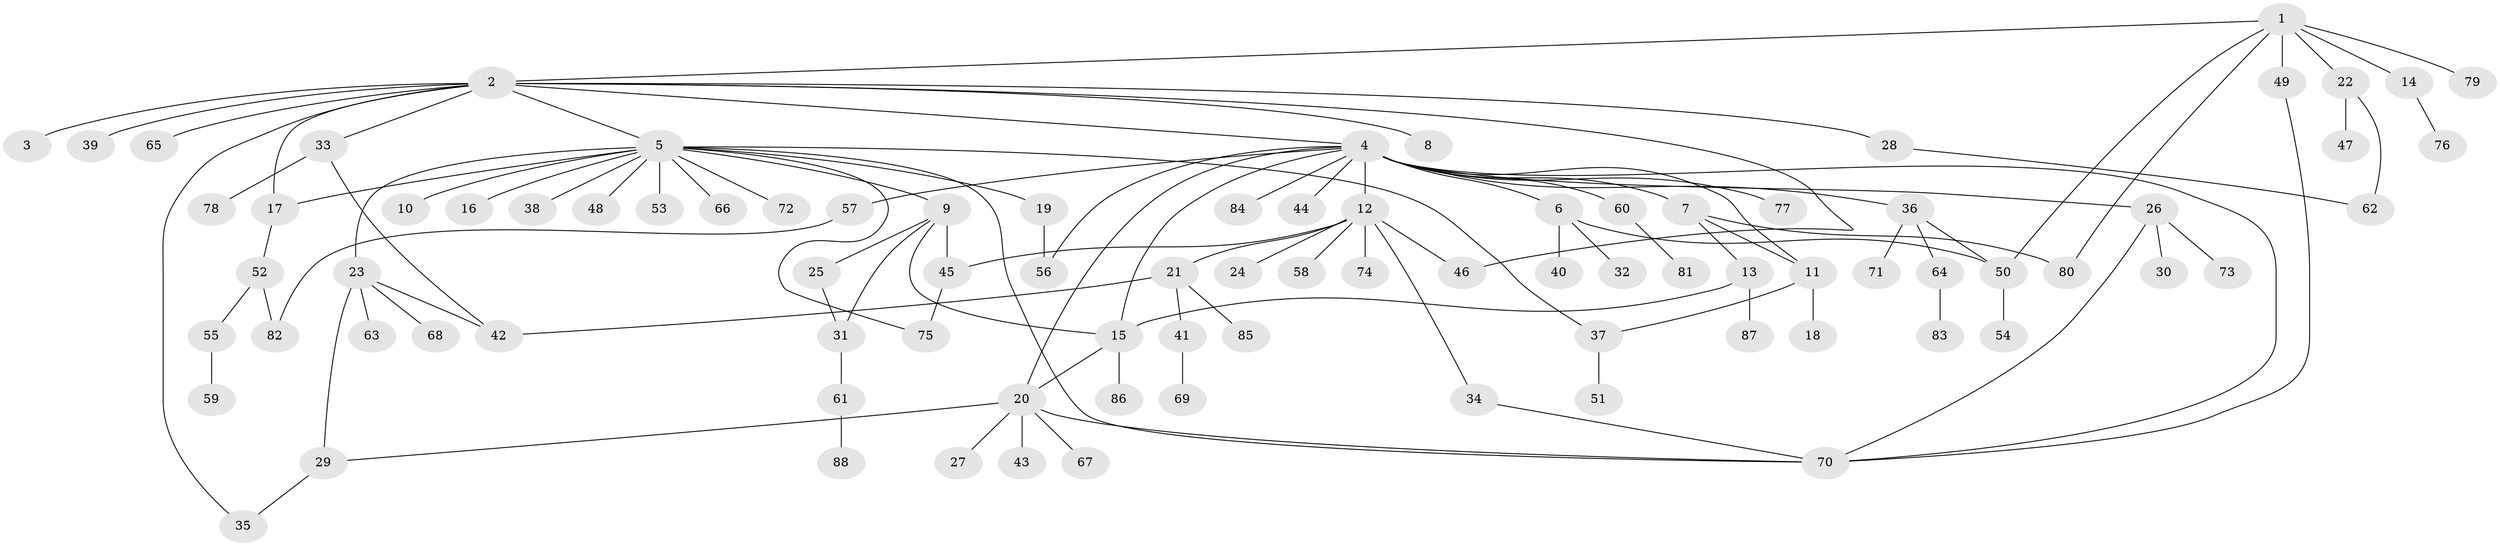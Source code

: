 // coarse degree distribution, {7: 0.015873015873015872, 11: 0.015873015873015872, 1: 0.5555555555555556, 17: 0.015873015873015872, 14: 0.015873015873015872, 3: 0.12698412698412698, 5: 0.047619047619047616, 4: 0.047619047619047616, 8: 0.015873015873015872, 9: 0.015873015873015872, 2: 0.1111111111111111, 6: 0.015873015873015872}
// Generated by graph-tools (version 1.1) at 2025/23/03/03/25 07:23:49]
// undirected, 88 vertices, 112 edges
graph export_dot {
graph [start="1"]
  node [color=gray90,style=filled];
  1;
  2;
  3;
  4;
  5;
  6;
  7;
  8;
  9;
  10;
  11;
  12;
  13;
  14;
  15;
  16;
  17;
  18;
  19;
  20;
  21;
  22;
  23;
  24;
  25;
  26;
  27;
  28;
  29;
  30;
  31;
  32;
  33;
  34;
  35;
  36;
  37;
  38;
  39;
  40;
  41;
  42;
  43;
  44;
  45;
  46;
  47;
  48;
  49;
  50;
  51;
  52;
  53;
  54;
  55;
  56;
  57;
  58;
  59;
  60;
  61;
  62;
  63;
  64;
  65;
  66;
  67;
  68;
  69;
  70;
  71;
  72;
  73;
  74;
  75;
  76;
  77;
  78;
  79;
  80;
  81;
  82;
  83;
  84;
  85;
  86;
  87;
  88;
  1 -- 2;
  1 -- 14;
  1 -- 22;
  1 -- 49;
  1 -- 50;
  1 -- 79;
  1 -- 80;
  2 -- 3;
  2 -- 4;
  2 -- 5;
  2 -- 8;
  2 -- 17;
  2 -- 28;
  2 -- 33;
  2 -- 35;
  2 -- 39;
  2 -- 46;
  2 -- 65;
  4 -- 6;
  4 -- 7;
  4 -- 11;
  4 -- 12;
  4 -- 15;
  4 -- 20;
  4 -- 26;
  4 -- 36;
  4 -- 44;
  4 -- 56;
  4 -- 57;
  4 -- 60;
  4 -- 70;
  4 -- 77;
  4 -- 84;
  5 -- 9;
  5 -- 10;
  5 -- 16;
  5 -- 17;
  5 -- 19;
  5 -- 23;
  5 -- 37;
  5 -- 38;
  5 -- 48;
  5 -- 53;
  5 -- 66;
  5 -- 70;
  5 -- 72;
  5 -- 75;
  6 -- 32;
  6 -- 40;
  6 -- 50;
  7 -- 11;
  7 -- 13;
  7 -- 80;
  9 -- 15;
  9 -- 25;
  9 -- 31;
  9 -- 45;
  11 -- 18;
  11 -- 37;
  12 -- 21;
  12 -- 24;
  12 -- 34;
  12 -- 45;
  12 -- 46;
  12 -- 58;
  12 -- 74;
  13 -- 15;
  13 -- 87;
  14 -- 76;
  15 -- 20;
  15 -- 86;
  17 -- 52;
  19 -- 56;
  20 -- 27;
  20 -- 29;
  20 -- 43;
  20 -- 67;
  20 -- 70;
  21 -- 41;
  21 -- 42;
  21 -- 85;
  22 -- 47;
  22 -- 62;
  23 -- 29;
  23 -- 42;
  23 -- 63;
  23 -- 68;
  25 -- 31;
  26 -- 30;
  26 -- 70;
  26 -- 73;
  28 -- 62;
  29 -- 35;
  31 -- 61;
  33 -- 42;
  33 -- 78;
  34 -- 70;
  36 -- 50;
  36 -- 64;
  36 -- 71;
  37 -- 51;
  41 -- 69;
  45 -- 75;
  49 -- 70;
  50 -- 54;
  52 -- 55;
  52 -- 82;
  55 -- 59;
  57 -- 82;
  60 -- 81;
  61 -- 88;
  64 -- 83;
}

